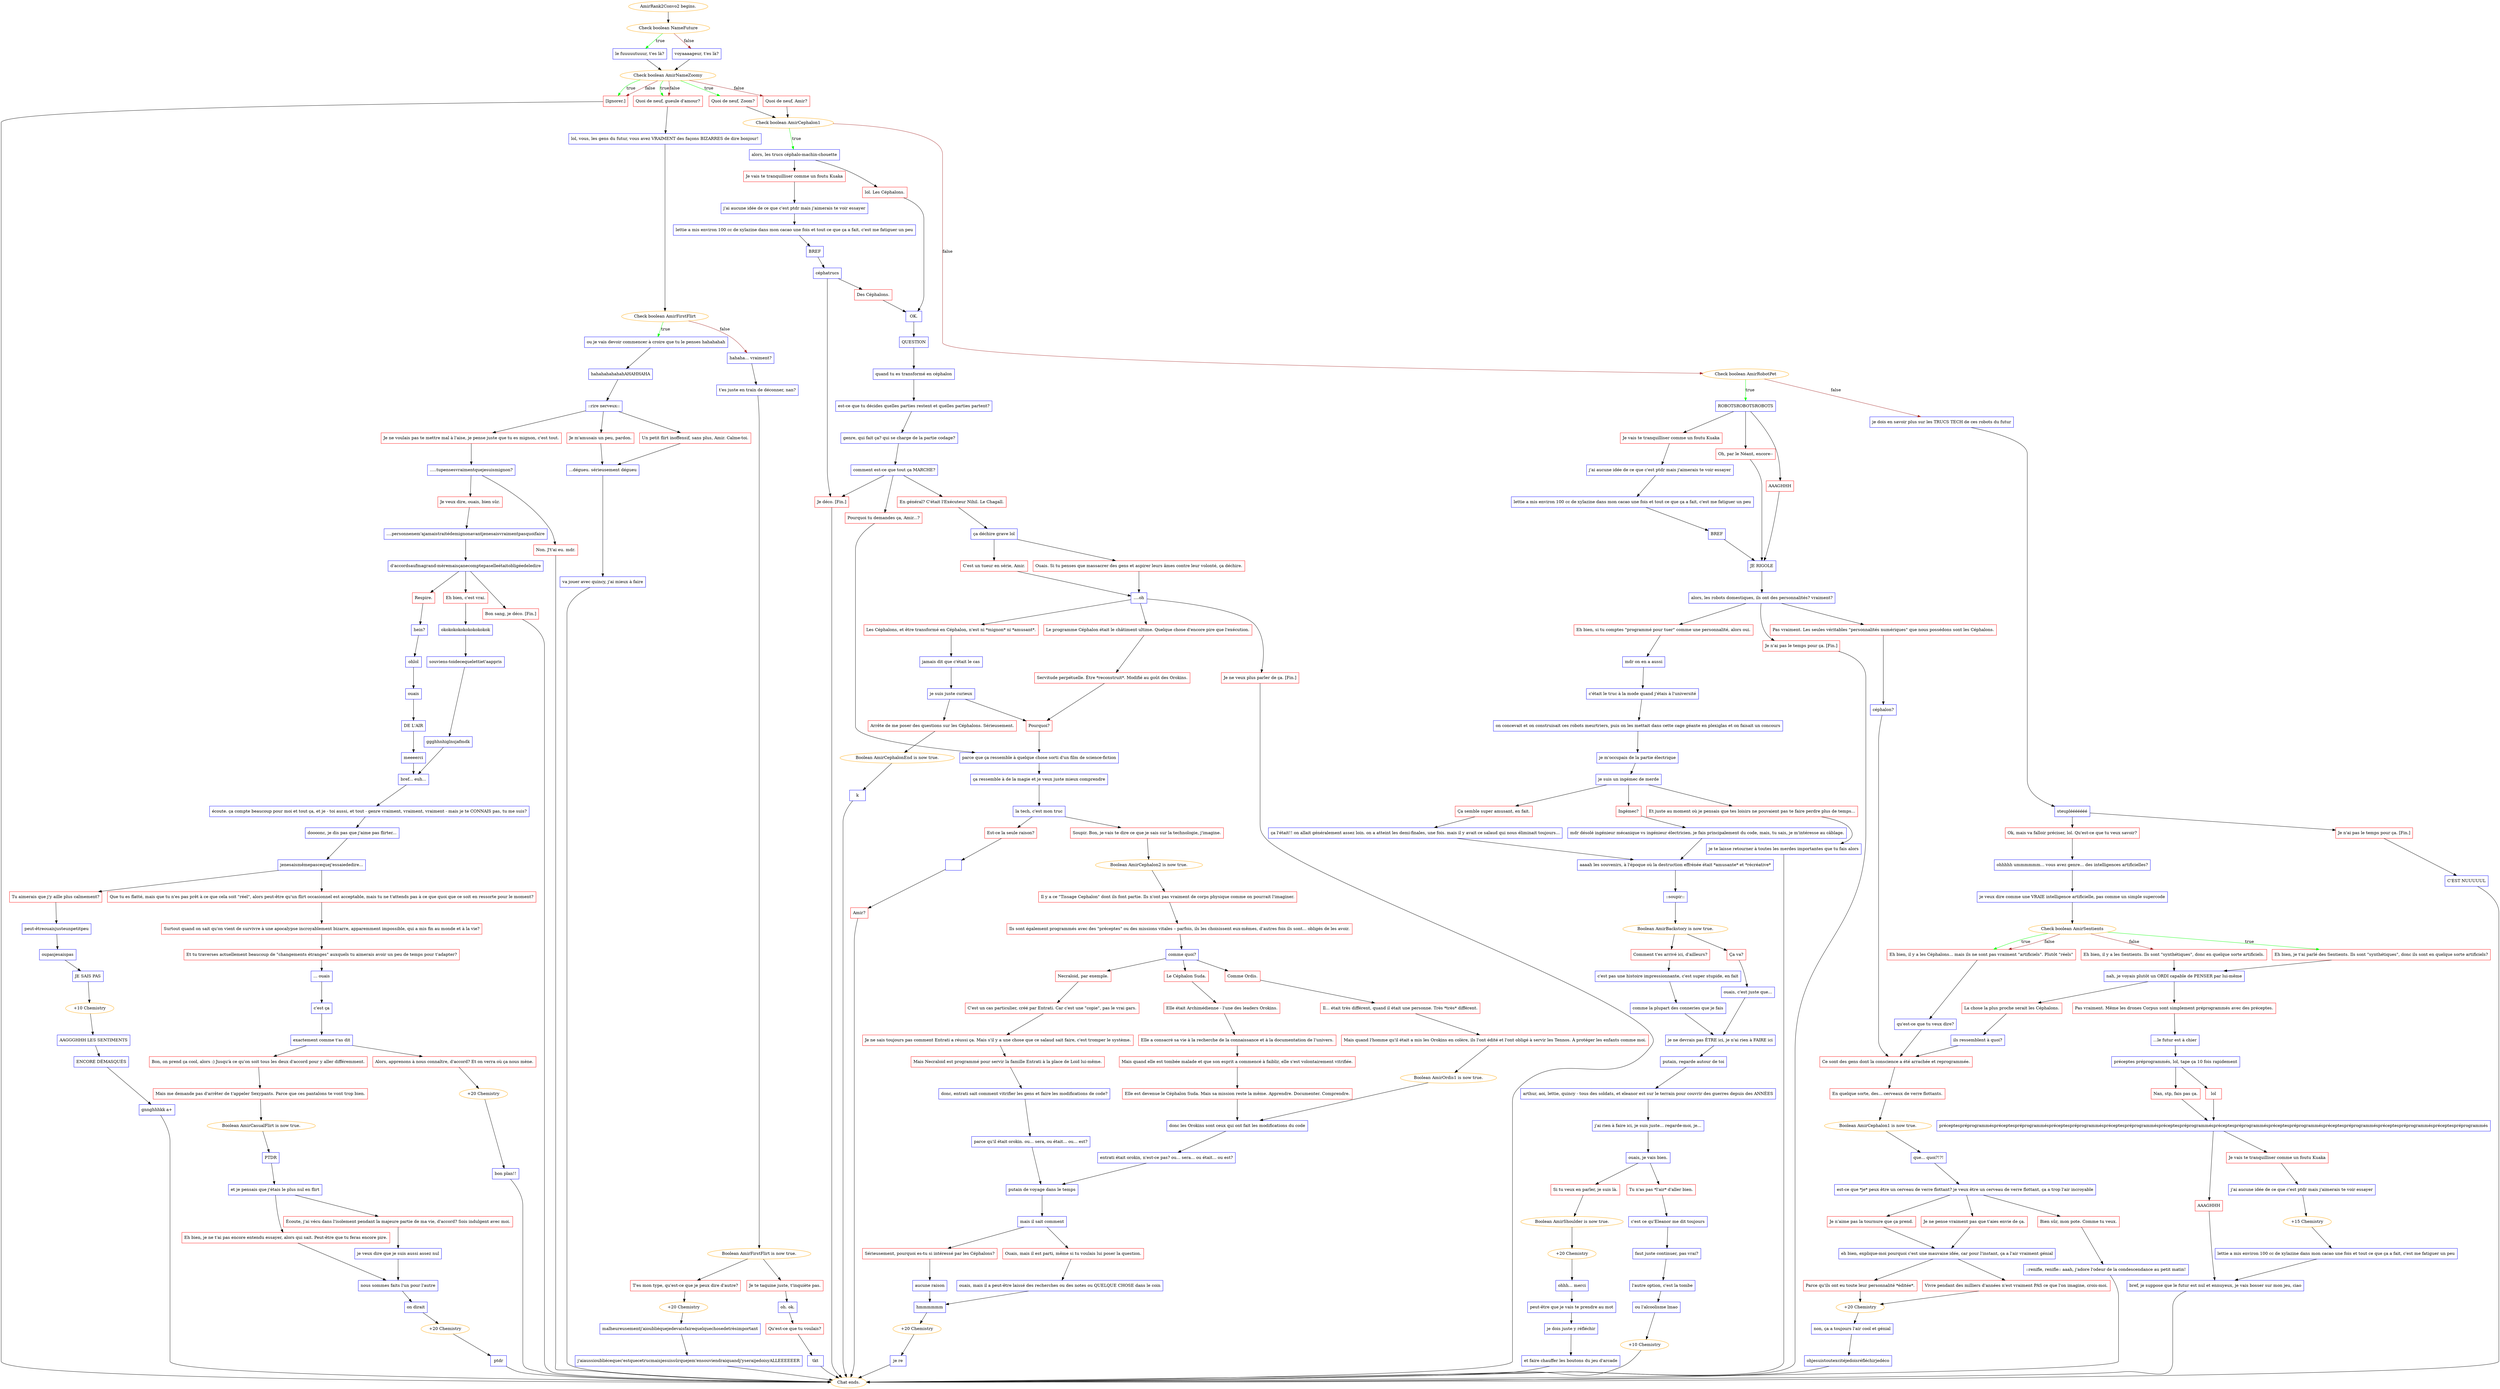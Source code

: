 digraph {
	"AmirRank2Convo2 begins." [color=orange];
		"AmirRank2Convo2 begins." -> j1555648941;
	j1555648941 [label="Check boolean NameFuture",color=orange];
		j1555648941 -> j2649061151 [label=true,color=green];
		j1555648941 -> j2340745492 [label=false,color=brown];
	j2649061151 [label="le fuuuuutuuur, t'es là?",shape=box,color=blue];
		j2649061151 -> j3096240527;
	j2340745492 [label="voyaaaageur, t'es là?",shape=box,color=blue];
		j2340745492 -> j3096240527;
	j3096240527 [label="Check boolean AmirNameZoomy",color=orange];
		j3096240527 -> j4177999804 [label=true,color=green];
		j3096240527 -> j763684380 [label=true,color=green];
		j3096240527 -> j3417842836 [label=true,color=green];
		j3096240527 -> j4177999804 [label=false,color=brown];
		j3096240527 -> j763684380 [label=false,color=brown];
		j3096240527 -> j1092177464 [label=false,color=brown];
	j4177999804 [label="[Ignorer.]",shape=box,color=red];
		j4177999804 -> "Chat ends.";
	j763684380 [label="Quoi de neuf, gueule d'amour?",shape=box,color=red];
		j763684380 -> j1228790604;
	j3417842836 [label="Quoi de neuf, Zoom?",shape=box,color=red];
		j3417842836 -> j87647369;
	j1092177464 [label="Quoi de neuf, Amir?",shape=box,color=red];
		j1092177464 -> j87647369;
	"Chat ends." [color=orange];
	j1228790604 [label="lol, vous, les gens du futur, vous avez VRAIMENT des façons BIZARRES de dire bonjour!",shape=box,color=blue];
		j1228790604 -> j1575820688;
	j87647369 [label="Check boolean AmirCephalon1",color=orange];
		j87647369 -> j2410933429 [label=true,color=green];
		j87647369 -> j1377197533 [label=false,color=brown];
	j1575820688 [label="Check boolean AmirFirstFlirt",color=orange];
		j1575820688 -> j248804617 [label=true,color=green];
		j1575820688 -> j1703519008 [label=false,color=brown];
	j2410933429 [label="alors, les trucs céphalo-machin-chouette",shape=box,color=blue];
		j2410933429 -> j1664650724;
		j2410933429 -> j4126949382;
	j1377197533 [label="Check boolean AmirRobotPet",color=orange];
		j1377197533 -> j2384250150 [label=true,color=green];
		j1377197533 -> j3997948790 [label=false,color=brown];
	j248804617 [label="ou je vais devoir commencer à croire que tu le penses hahahahah",shape=box,color=blue];
		j248804617 -> j3956035409;
	j1703519008 [label="hahaha... vraiment?",shape=box,color=blue];
		j1703519008 -> j1232771236;
	j1664650724 [label="lol. Les Céphalons.",shape=box,color=red];
		j1664650724 -> j2089213478;
	j4126949382 [label="Je vais te tranquilliser comme un foutu Kuaka",shape=box,color=red];
		j4126949382 -> j4220775746;
	j2384250150 [label="ROBOTSROBOTSROBOTS",shape=box,color=blue];
		j2384250150 -> j2977905016;
		j2384250150 -> j2012138071;
		j2384250150 -> j3650273859;
	j3997948790 [label="je dois en savoir plus sur les TRUCS TECH de ces robots du futur",shape=box,color=blue];
		j3997948790 -> j457098876;
	j3956035409 [label="hahahahahahahAHAHHAHA",shape=box,color=blue];
		j3956035409 -> j4184264730;
	j1232771236 [label="t'es juste en train de déconner, nan?",shape=box,color=blue];
		j1232771236 -> j1496595557;
	j2089213478 [label="OK.",shape=box,color=blue];
		j2089213478 -> j421113265;
	j4220775746 [label="j'ai aucune idée de ce que c'est ptdr mais j'aimerais te voir essayer",shape=box,color=blue];
		j4220775746 -> j2846973210;
	j2977905016 [label="Oh, par le Néant, encore--",shape=box,color=red];
		j2977905016 -> j3035441490;
	j2012138071 [label="AAAGHHH",shape=box,color=red];
		j2012138071 -> j3035441490;
	j3650273859 [label="Je vais te tranquilliser comme un foutu Kuaka",shape=box,color=red];
		j3650273859 -> j2507695892;
	j457098876 [label="steuplééééééé",shape=box,color=blue];
		j457098876 -> j3079617699;
		j457098876 -> j925216332;
	j4184264730 [label="::rire nerveux::",shape=box,color=blue];
		j4184264730 -> j1387083282;
		j4184264730 -> j1085428136;
		j4184264730 -> j1250679066;
	j1496595557 [label="Boolean AmirFirstFlirt is now true.",color=orange];
		j1496595557 -> j2271975293;
		j1496595557 -> j4210075399;
	j421113265 [label="QUESTION",shape=box,color=blue];
		j421113265 -> j1676838002;
	j2846973210 [label="lettie a mis environ 100 cc de xylazine dans mon cacao une fois et tout ce que ça a fait, c'est me fatiguer un peu",shape=box,color=blue];
		j2846973210 -> j3545920675;
	j3035441490 [label="JE RIGOLE",shape=box,color=blue];
		j3035441490 -> j4012169899;
	j2507695892 [label="j'ai aucune idée de ce que c'est ptdr mais j'aimerais te voir essayer",shape=box,color=blue];
		j2507695892 -> j1699433786;
	j3079617699 [label="Je n'ai pas le temps pour ça. [Fin.]",shape=box,color=red];
		j3079617699 -> j1917186683;
	j925216332 [label="Ok, mais va falloir préciser, lol. Qu'est-ce que tu veux savoir?",shape=box,color=red];
		j925216332 -> j2003799335;
	j1387083282 [label="Je ne voulais pas te mettre mal à l'aise, je pense juste que tu es mignon, c'est tout.",shape=box,color=red];
		j1387083282 -> j1241144135;
	j1085428136 [label="Je m'amusais un peu, pardon.",shape=box,color=red];
		j1085428136 -> j4280899924;
	j1250679066 [label="Un petit flirt inoffensif, sans plus, Amir. Calme-toi.",shape=box,color=red];
		j1250679066 -> j4280899924;
	j2271975293 [label="T'es mon type, qu'est-ce que je peux dire d'autre?",shape=box,color=red];
		j2271975293 -> j1756267872;
	j4210075399 [label="Je te taquine juste, t'inquiète pas.",shape=box,color=red];
		j4210075399 -> j1825846767;
	j1676838002 [label="quand tu es transformé en céphalon",shape=box,color=blue];
		j1676838002 -> j2222430267;
	j3545920675 [label="BREF",shape=box,color=blue];
		j3545920675 -> j3819644318;
	j4012169899 [label="alors, les robots domestiques, ils ont des personnalités? vraiment?",shape=box,color=blue];
		j4012169899 -> j1459889176;
		j4012169899 -> j299724647;
		j4012169899 -> j506154231;
	j1699433786 [label="lettie a mis environ 100 cc de xylazine dans mon cacao une fois et tout ce que ça a fait, c'est me fatiguer un peu",shape=box,color=blue];
		j1699433786 -> j4039375508;
	j1917186683 [label="C'EST NUUUUUL",shape=box,color=blue];
		j1917186683 -> "Chat ends.";
	j2003799335 [label="ohhhhh ummmmmm... vous avez genre... des intelligences artificielles?",shape=box,color=blue];
		j2003799335 -> j1923998626;
	j1241144135 [label=".....tupensesvraimentquejesuismignon?",shape=box,color=blue];
		j1241144135 -> j2100146876;
		j1241144135 -> j1157581409;
	j4280899924 [label="...dégueu. sérieusement dégueu",shape=box,color=blue];
		j4280899924 -> j1915404460;
	j1756267872 [label="+20 Chemistry",color=orange];
		j1756267872 -> j204045244;
	j1825846767 [label="oh. ok.",shape=box,color=blue];
		j1825846767 -> j1433495424;
	j2222430267 [label="est-ce que tu décides quelles parties restent et quelles parties partent?",shape=box,color=blue];
		j2222430267 -> j2562921381;
	j3819644318 [label="céphatrucs",shape=box,color=blue];
		j3819644318 -> j3240861198;
		j3819644318 -> j2899007847;
	j1459889176 [label="Pas vraiment. Les seules véritables \"personnalités numériques\" que nous possédons sont les Céphalons.",shape=box,color=red];
		j1459889176 -> j703954120;
	j299724647 [label="Eh bien, si tu comptes \"programmé pour tuer\" comme une personnalité, alors oui.",shape=box,color=red];
		j299724647 -> j1181418538;
	j506154231 [label="Je n'ai pas le temps pour ça. [Fin.]",shape=box,color=red];
		j506154231 -> "Chat ends.";
	j4039375508 [label="BREF",shape=box,color=blue];
		j4039375508 -> j3035441490;
	j1923998626 [label="je veux dire comme une VRAIE intelligence artificielle, pas comme un simple supercode",shape=box,color=blue];
		j1923998626 -> j3361290284;
	j2100146876 [label="Je veux dire, ouais, bien sûr.",shape=box,color=red];
		j2100146876 -> j1375678752;
	j1157581409 [label="Non. J't'ai eu. mdr.",shape=box,color=red];
		j1157581409 -> "Chat ends.";
	j1915404460 [label="va jouer avec quincy, j'ai mieux à faire",shape=box,color=blue];
		j1915404460 -> "Chat ends.";
	j204045244 [label="malheureusementj'aioubliéquejedevaisfairequelquechosedetrèsimportant",shape=box,color=blue];
		j204045244 -> j4038699761;
	j1433495424 [label="Qu'est-ce que tu voulais?",shape=box,color=red];
		j1433495424 -> j2220864304;
	j2562921381 [label="genre, qui fait ça? qui se charge de la partie codage?",shape=box,color=blue];
		j2562921381 -> j403048885;
	j3240861198 [label="Des Céphalons.",shape=box,color=red];
		j3240861198 -> j2089213478;
	j2899007847 [label="Je déco. [Fin.]",shape=box,color=red];
		j2899007847 -> "Chat ends.";
	j703954120 [label="céphalon?",shape=box,color=blue];
		j703954120 -> j1926612690;
	j1181418538 [label="mdr on en a aussi",shape=box,color=blue];
		j1181418538 -> j1640239947;
	j3361290284 [label="Check boolean AmirSentients",color=orange];
		j3361290284 -> j2428553614 [label=true,color=green];
		j3361290284 -> j465363911 [label=true,color=green];
		j3361290284 -> j2828197614 [label=false,color=brown];
		j3361290284 -> j465363911 [label=false,color=brown];
	j1375678752 [label="....personnenem'ajamaistraitédemignonavantjenesaisvraimentpasquoifaire",shape=box,color=blue];
		j1375678752 -> j2703475758;
	j4038699761 [label="j'aiaussioubliécequec'estquecetrucmaisjesuissûrquejem'ensouviendraiquandj'yseraijedoisyALLEEEEEER",shape=box,color=blue];
		j4038699761 -> "Chat ends.";
	j2220864304 [label="tkt",shape=box,color=blue];
		j2220864304 -> "Chat ends.";
	j403048885 [label="comment est-ce que tout ça MARCHE?",shape=box,color=blue];
		j403048885 -> j1934227052;
		j403048885 -> j3343837650;
		j403048885 -> j2899007847;
	j1926612690 [label="Ce sont des gens dont la conscience a été arrachée et reprogrammée.",shape=box,color=red];
		j1926612690 -> j1530026787;
	j1640239947 [label="c'était le truc à la mode quand j'étais à l'université",shape=box,color=blue];
		j1640239947 -> j1389541608;
	j2428553614 [label="Eh bien, je t'ai parlé des Sentients. Ils sont \"synthétiques\", donc ils sont en quelque sorte artificiels?",shape=box,color=red];
		j2428553614 -> j3267760856;
	j465363911 [label="Eh bien, il y a les Céphalons... mais ils ne sont pas vraiment \"artificiels\". Plutôt \"réels\"",shape=box,color=red];
		j465363911 -> j3510092461;
	j2828197614 [label="Eh bien, il y a les Sentients. Ils sont \"synthétiques\", donc en quelque sorte artificiels.",shape=box,color=red];
		j2828197614 -> j3267760856;
	j2703475758 [label="d'accordsaufmagrand-mèremaisçanecomptepaselleétaitobligéedeledire",shape=box,color=blue];
		j2703475758 -> j2033525591;
		j2703475758 -> j2798845318;
		j2703475758 -> j3447990817;
	j1934227052 [label="En général? C'était l'Exécuteur Nihil. Le Chagall.",shape=box,color=red];
		j1934227052 -> j99030064;
	j3343837650 [label="Pourquoi tu demandes ça, Amir...?",shape=box,color=red];
		j3343837650 -> j2840047637;
	j1530026787 [label="En quelque sorte, des... cerveaux de verre flottants.",shape=box,color=red];
		j1530026787 -> j1840705550;
	j1389541608 [label="on concevait et on construisait ces robots meurtriers, puis on les mettait dans cette cage géante en plexiglas et on faisait un concours",shape=box,color=blue];
		j1389541608 -> j469893673;
	j3267760856 [label="nah, je voyais plutôt un ORDI capable de PENSER par lui-même",shape=box,color=blue];
		j3267760856 -> j2710796779;
		j3267760856 -> j627147606;
	j3510092461 [label="qu'est-ce que tu veux dire?",shape=box,color=blue];
		j3510092461 -> j1926612690;
	j2033525591 [label="Respire.",shape=box,color=red];
		j2033525591 -> j2506364199;
	j2798845318 [label="Eh bien, c'est vrai.",shape=box,color=red];
		j2798845318 -> j115040267;
	j3447990817 [label="Bon sang, je déco. [Fin.]",shape=box,color=red];
		j3447990817 -> "Chat ends.";
	j99030064 [label="ça déchire grave lol",shape=box,color=blue];
		j99030064 -> j1150896438;
		j99030064 -> j212491320;
	j2840047637 [label="parce que ça ressemble à quelque chose sorti d'un film de science-fiction",shape=box,color=blue];
		j2840047637 -> j1776168340;
	j1840705550 [label="Boolean AmirCephalon1 is now true.",color=orange];
		j1840705550 -> j1229566088;
	j469893673 [label="je m'occupais de la partie électrique",shape=box,color=blue];
		j469893673 -> j2529526556;
	j2710796779 [label="La chose la plus proche serait les Céphalons.",shape=box,color=red];
		j2710796779 -> j1009368375;
	j627147606 [label="Pas vraiment. Même les drones Corpus sont simplement préprogrammés avec des préceptes.",shape=box,color=red];
		j627147606 -> j2617633379;
	j2506364199 [label="hein?",shape=box,color=blue];
		j2506364199 -> j2720636019;
	j115040267 [label="okokokokokokokokokok",shape=box,color=blue];
		j115040267 -> j3344487147;
	j1150896438 [label="Ouais. Si tu penses que massacrer des gens et aspirer leurs âmes contre leur volonté, ça déchire.",shape=box,color=red];
		j1150896438 -> j2794303847;
	j212491320 [label="C'est un tueur en série, Amir.",shape=box,color=red];
		j212491320 -> j2794303847;
	j1776168340 [label="ça ressemble à de la magie et je veux juste mieux comprendre",shape=box,color=blue];
		j1776168340 -> j1539969664;
	j1229566088 [label="que... quoi?!?!",shape=box,color=blue];
		j1229566088 -> j3330912718;
	j2529526556 [label="je suis un ingémec de merde",shape=box,color=blue];
		j2529526556 -> j1071402051;
		j2529526556 -> j946442027;
		j2529526556 -> j1232948701;
	j1009368375 [label="ils ressemblent à quoi?",shape=box,color=blue];
		j1009368375 -> j1926612690;
	j2617633379 [label="...le futur est à chier",shape=box,color=blue];
		j2617633379 -> j3418526126;
	j2720636019 [label="ohlol",shape=box,color=blue];
		j2720636019 -> j2768740314;
	j3344487147 [label="souviens-toidecequelettiet'aappris",shape=box,color=blue];
		j3344487147 -> j2141953149;
	j2794303847 [label="....oh",shape=box,color=blue];
		j2794303847 -> j1145451009;
		j2794303847 -> j380637234;
		j2794303847 -> j182906670;
	j1539969664 [label="la tech, c'est mon truc",shape=box,color=blue];
		j1539969664 -> j2746587971;
		j1539969664 -> j2473324605;
	j3330912718 [label="est-ce que *je* peux être un cerveau de verre flottant? je veux être un cerveau de verre flottant, ça a trop l'air incroyable",shape=box,color=blue];
		j3330912718 -> j1512616313;
		j3330912718 -> j366341891;
		j3330912718 -> j1548597074;
	j1071402051 [label="Ingémec?",shape=box,color=red];
		j1071402051 -> j2370021482;
	j946442027 [label="Ça semble super amusant, en fait.",shape=box,color=red];
		j946442027 -> j3999334853;
	j1232948701 [label="Et juste au moment où je pensais que tes loisirs ne pouvaient pas te faire perdre plus de temps...",shape=box,color=red];
		j1232948701 -> j1129244036;
	j3418526126 [label="préceptes préprogrammés, lol, tape ça 10 fois rapidement",shape=box,color=blue];
		j3418526126 -> j4226383254;
		j3418526126 -> j2254197319;
	j2768740314 [label="ouais",shape=box,color=blue];
		j2768740314 -> j412116309;
	j2141953149 [label="ggghhnhiglnsjafmdk",shape=box,color=blue];
		j2141953149 -> j881509570;
	j1145451009 [label="Les Céphalons, et être transformé en Céphalon, n'est ni *mignon* ni *amusant*.",shape=box,color=red];
		j1145451009 -> j2194168118;
	j380637234 [label="Je ne veux plus parler de ça. [Fin.]",shape=box,color=red];
		j380637234 -> "Chat ends.";
	j182906670 [label="Le programme Céphalon était le châtiment ultime. Quelque chose d'encore pire que l'exécution.",shape=box,color=red];
		j182906670 -> j1010930856;
	j2746587971 [label="Est-ce la seule raison?",shape=box,color=red];
		j2746587971 -> j3956974090;
	j2473324605 [label="Soupir. Bon, je vais te dire ce que je sais sur la technologie, j'imagine.",shape=box,color=red];
		j2473324605 -> j1294553371;
	j1512616313 [label="Je n’aime pas la tournure que ça prend.",shape=box,color=red];
		j1512616313 -> j3285306723;
	j366341891 [label="Je ne pense vraiment pas que t'aies envie de ça.",shape=box,color=red];
		j366341891 -> j3285306723;
	j1548597074 [label="Bien sûr, mon pote. Comme tu veux.",shape=box,color=red];
		j1548597074 -> j3879126404;
	j2370021482 [label="mdr désolé ingénieur mécanique vs ingénieur électricien. je fais principalement du code, mais, tu sais, je m'intéresse au câblage.",shape=box,color=blue];
		j2370021482 -> j3310620235;
	j3999334853 [label="ça l'était!! on allait généralement assez loin. on a atteint les demi-finales, une fois. mais il y avait ce salaud qui nous éliminait toujours...",shape=box,color=blue];
		j3999334853 -> j3310620235;
	j1129244036 [label="je te laisse retourner à toutes les merdes importantes que tu fais alors",shape=box,color=blue];
		j1129244036 -> "Chat ends.";
	j4226383254 [label="lol",shape=box,color=red];
		j4226383254 -> j416238453;
	j2254197319 [label="Nan, stp, fais pas ça.",shape=box,color=red];
		j2254197319 -> j416238453;
	j412116309 [label="DE L'AIR",shape=box,color=blue];
		j412116309 -> j3326503517;
	j881509570 [label="bref... euh...",shape=box,color=blue];
		j881509570 -> j1731370499;
	j2194168118 [label="jamais dit que c'était le cas",shape=box,color=blue];
		j2194168118 -> j1046674214;
	j1010930856 [label="Servitude perpétuelle. Être *reconstruit*. Modifié au goût des Orokins.",shape=box,color=red];
		j1010930856 -> j3225152330;
	j3956974090 [label="  ",shape=box,color=blue];
		j3956974090 -> j2228253618;
	j1294553371 [label="Boolean AmirCephalon2 is now true.",color=orange];
		j1294553371 -> j3193490784;
	j3285306723 [label="eh bien, explique-moi pourquoi c'est une mauvaise idée, car pour l'instant, ça a l'air vraiment génial",shape=box,color=blue];
		j3285306723 -> j3092922506;
		j3285306723 -> j2151968390;
	j3879126404 [label="::renifle, renifle:: aaah, j'adore l'odeur de la condescendance au petit matin!",shape=box,color=blue];
		j3879126404 -> "Chat ends.";
	j3310620235 [label="aaaah les souvenirs, à l'époque où la destruction effrénée était *amusante* et *récréative*",shape=box,color=blue];
		j3310620235 -> j3577460016;
	j416238453 [label="préceptespréprogramméspréceptespréprogramméspréceptespréprogramméspréceptespréprogramméspréceptespréprogramméspréceptespréprogramméspréceptespréprogramméspréceptespréprogramméspréceptespréprogramméspréceptespréprogrammés",shape=box,color=blue];
		j416238453 -> j2301800111;
		j416238453 -> j3324301826;
	j3326503517 [label="meeeerci",shape=box,color=blue];
		j3326503517 -> j881509570;
	j1731370499 [label="écoute. ça compte beaucoup pour moi et tout ça, et je - toi aussi, et tout - genre vraiment, vraiment, vraiment - mais je te CONNAIS pas, tu me suis?",shape=box,color=blue];
		j1731370499 -> j321196166;
	j1046674214 [label="je suis juste curieux",shape=box,color=blue];
		j1046674214 -> j3225152330;
		j1046674214 -> j225515989;
	j3225152330 [label="Pourquoi?",shape=box,color=red];
		j3225152330 -> j2840047637;
	j2228253618 [label="Amir?",shape=box,color=red];
		j2228253618 -> "Chat ends.";
	j3193490784 [label="Il y a ce \"Tissage Cephalon\" dont ils font partie. Ils n'ont pas vraiment de corps physique comme on pourrait l'imaginer.",shape=box,color=red];
		j3193490784 -> j3009731713;
	j3092922506 [label="Parce qu'ils ont eu toute leur personnalité *éditée*.",shape=box,color=red];
		j3092922506 -> j3313396964;
	j2151968390 [label="Vivre pendant des milliers d'années n'est vraiment PAS ce que l'on imagine, crois-moi.",shape=box,color=red];
		j2151968390 -> j3313396964;
	j3577460016 [label="::soupir::",shape=box,color=blue];
		j3577460016 -> j2341517216;
	j2301800111 [label="Je vais te tranquilliser comme un foutu Kuaka",shape=box,color=red];
		j2301800111 -> j3558291308;
	j3324301826 [label="AAAGHHH",shape=box,color=red];
		j3324301826 -> j2755192651;
	j321196166 [label="doooonc, je dis pas que j'aime pas flirter...",shape=box,color=blue];
		j321196166 -> j3528053111;
	j225515989 [label="Arrête de me poser des questions sur les Céphalons. Sérieusement.",shape=box,color=red];
		j225515989 -> j807090756;
	j3009731713 [label="Ils sont également programmés avec des \"préceptes\" ou des missions vitales – parfois, ils les choisissent eux-mêmes, d’autres fois ils sont... obligés de les avoir.",shape=box,color=red];
		j3009731713 -> j1530221765;
	j3313396964 [label="+20 Chemistry",color=orange];
		j3313396964 -> j4251305961;
	j2341517216 [label="Boolean AmirBackstory is now true.",color=orange];
		j2341517216 -> j1093568549;
		j2341517216 -> j629002518;
	j3558291308 [label="j'ai aucune idée de ce que c'est ptdr mais j'aimerais te voir essayer",shape=box,color=blue];
		j3558291308 -> j2296788001;
	j2755192651 [label="bref, je suppose que le futur est nul et ennuyeux, je vais bosser sur mon jeu, ciao",shape=box,color=blue];
		j2755192651 -> "Chat ends.";
	j3528053111 [label="jenesaismêmepascequej'essaiededire...",shape=box,color=blue];
		j3528053111 -> j1696795522;
		j3528053111 -> j3188941864;
	j807090756 [label="Boolean AmirCephalonEnd is now true.",color=orange];
		j807090756 -> j4033914091;
	j1530221765 [label="comme quoi?",shape=box,color=blue];
		j1530221765 -> j3527086846;
		j1530221765 -> j3902501831;
		j1530221765 -> j402151586;
	j4251305961 [label="non, ça a toujours l'air cool et génial",shape=box,color=blue];
		j4251305961 -> j2571642455;
	j1093568549 [label="Ça va?",shape=box,color=red];
		j1093568549 -> j70002044;
	j629002518 [label="Comment t'es arrivé ici, d'ailleurs?",shape=box,color=red];
		j629002518 -> j126843074;
	j2296788001 [label="+15 Chemistry",color=orange];
		j2296788001 -> j1838670585;
	j1696795522 [label="Que tu es flatté, mais que tu n'es pas prêt à ce que cela soit \"réel\", alors peut-être qu'un flirt occasionnel est acceptable, mais tu ne t'attends pas à ce que quoi que ce soit en ressorte pour le moment?",shape=box,color=red];
		j1696795522 -> j120682745;
	j3188941864 [label="Tu aimerais que j'y aille plus calmement?",shape=box,color=red];
		j3188941864 -> j3102586014;
	j4033914091 [label="k",shape=box,color=blue];
		j4033914091 -> "Chat ends.";
	j3527086846 [label="Comme Ordis.",shape=box,color=red];
		j3527086846 -> j1232969356;
	j3902501831 [label="Le Céphalon Suda.",shape=box,color=red];
		j3902501831 -> j4275098533;
	j402151586 [label="Necraloid, par exemple.",shape=box,color=red];
		j402151586 -> j2885329634;
	j2571642455 [label="ohjesuistoutexcitéjedoisréfléchirjedéco",shape=box,color=blue];
		j2571642455 -> "Chat ends.";
	j70002044 [label="ouais, c'est juste que...",shape=box,color=blue];
		j70002044 -> j2696273364;
	j126843074 [label="c'est pas une histoire impressionnante, c'est super stupide, en fait",shape=box,color=blue];
		j126843074 -> j670207130;
	j1838670585 [label="lettie a mis environ 100 cc de xylazine dans mon cacao une fois et tout ce que ça a fait, c'est me fatiguer un peu",shape=box,color=blue];
		j1838670585 -> j2755192651;
	j120682745 [label="Surtout quand on sait qu'on vient de survivre à une apocalypse incroyablement bizarre, apparemment impossible, qui a mis fin au monde et à la vie?",shape=box,color=red];
		j120682745 -> j1938553883;
	j3102586014 [label="peut-êtreouaisjusteunpetitpeu",shape=box,color=blue];
		j3102586014 -> j1207394110;
	j1232969356 [label="Il... était très différent, quand il était une personne. Très *très* différent.",shape=box,color=red];
		j1232969356 -> j802203945;
	j4275098533 [label="Elle était Archimédienne - l'une des leaders Orokins.",shape=box,color=red];
		j4275098533 -> j682532944;
	j2885329634 [label="C'est un cas particulier, créé par Entrati. Car c'est une \"copie\", pas le vrai gars.",shape=box,color=red];
		j2885329634 -> j3443557594;
	j2696273364 [label="je ne devrais pas ÊTRE ici, je n'ai rien à FAIRE ici",shape=box,color=blue];
		j2696273364 -> j1356358576;
	j670207130 [label="comme la plupart des conneries que je fais",shape=box,color=blue];
		j670207130 -> j2696273364;
	j1938553883 [label="Et tu traverses actuellement beaucoup de \"changements étranges\" auxquels tu aimerais avoir un peu de temps pour t'adapter?",shape=box,color=red];
		j1938553883 -> j3974231769;
	j1207394110 [label="oupasjesaispas",shape=box,color=blue];
		j1207394110 -> j3522084552;
	j802203945 [label="Mais quand l'homme qu'il était a mis les Orokins en colère, ils l'ont édité et l'ont obligé à servir les Tennos. À protéger les enfants comme moi.",shape=box,color=red];
		j802203945 -> j1655833599;
	j682532944 [label="Elle a consacré sa vie à la recherche de la connaissance et à la documentation de l’univers.",shape=box,color=red];
		j682532944 -> j868047881;
	j3443557594 [label="Je ne sais toujours pas comment Entrati a réussi ça. Mais s'il y a une chose que ce salaud sait faire, c'est tromper le système.",shape=box,color=red];
		j3443557594 -> j2038635461;
	j1356358576 [label="putain, regarde autour de toi",shape=box,color=blue];
		j1356358576 -> j348653920;
	j3974231769 [label="... ouais",shape=box,color=blue];
		j3974231769 -> j4159679209;
	j3522084552 [label="JE SAIS PAS",shape=box,color=blue];
		j3522084552 -> j2016085632;
	j1655833599 [label="Boolean AmirOrdis1 is now true.",color=orange];
		j1655833599 -> j3212794698;
	j868047881 [label="Mais quand elle est tombée malade et que son esprit a commencé à faiblir, elle s'est volontairement vitrifiée.",shape=box,color=red];
		j868047881 -> j3566771000;
	j2038635461 [label="Mais Necraloid est programmé pour servir la famille Entrati à la place de Loid lui-même.",shape=box,color=red];
		j2038635461 -> j1703759203;
	j348653920 [label="arthur, aoi, lettie, quincy - tous des soldats, et eleanor est sur le terrain pour couvrir des guerres depuis des ANNÉES",shape=box,color=blue];
		j348653920 -> j1960555086;
	j4159679209 [label="c'est ça",shape=box,color=blue];
		j4159679209 -> j1065906617;
	j2016085632 [label="+10 Chemistry",color=orange];
		j2016085632 -> j1465986070;
	j3212794698 [label="donc les Orokins sont ceux qui ont fait les modifications du code",shape=box,color=blue];
		j3212794698 -> j3844450544;
	j3566771000 [label="Elle est devenue le Céphalon Suda. Mais sa mission reste la même. Apprendre. Documenter. Comprendre.",shape=box,color=red];
		j3566771000 -> j3212794698;
	j1703759203 [label="donc, entrati sait comment vitrifier les gens et faire les modifications de code?",shape=box,color=blue];
		j1703759203 -> j1069785956;
	j1960555086 [label="j'ai rien à faire ici, je suis juste... regarde-moi, je...",shape=box,color=blue];
		j1960555086 -> j3562402234;
	j1065906617 [label="exactement comme t'as dit",shape=box,color=blue];
		j1065906617 -> j1160964177;
		j1065906617 -> j2429968979;
	j1465986070 [label="AAGGGHHH LES SENTIMENTS",shape=box,color=blue];
		j1465986070 -> j2378034422;
	j3844450544 [label="entrati était orokin, n'est-ce pas? ou... sera... ou était... ou est?",shape=box,color=blue];
		j3844450544 -> j529704193;
	j1069785956 [label="parce qu'il était orokin. ou... sera, ou était... ou... est?",shape=box,color=blue];
		j1069785956 -> j529704193;
	j3562402234 [label="ouais, je vais bien.",shape=box,color=blue];
		j3562402234 -> j137089497;
		j3562402234 -> j2145586106;
	j1160964177 [label="Alors, apprenons à nous connaître, d'accord? Et on verra où ça nous mène.",shape=box,color=red];
		j1160964177 -> j1652953469;
	j2429968979 [label="Bon, on prend ça cool, alors :) Jusqu'à ce qu'on soit tous les deux d'accord pour y aller différemment.",shape=box,color=red];
		j2429968979 -> j2895594096;
	j2378034422 [label="ENCORE DÉMASQUÉS",shape=box,color=blue];
		j2378034422 -> j3482886218;
	j529704193 [label="putain de voyage dans le temps",shape=box,color=blue];
		j529704193 -> j2205175136;
	j137089497 [label="Si tu veux en parler, je suis là.",shape=box,color=red];
		j137089497 -> j8254541;
	j2145586106 [label="Tu n'as pas *l'air* d'aller bien.",shape=box,color=red];
		j2145586106 -> j1986130565;
	j1652953469 [label="+20 Chemistry",color=orange];
		j1652953469 -> j3007566402;
	j2895594096 [label="Mais me demande pas d'arrêter de t'appeler Sexypants. Parce que ces pantalons te vont trop bien.",shape=box,color=red];
		j2895594096 -> j2666798293;
	j3482886218 [label="gnnghhhkk a+",shape=box,color=blue];
		j3482886218 -> "Chat ends.";
	j2205175136 [label="mais il sait comment",shape=box,color=blue];
		j2205175136 -> j765728801;
		j2205175136 -> j3521607277;
	j8254541 [label="Boolean AmirShoulder is now true.",color=orange];
		j8254541 -> j2657985951;
	j1986130565 [label="c'est ce qu'Eleanor me dit toujours",shape=box,color=blue];
		j1986130565 -> j3237222237;
	j3007566402 [label="bon plan!!",shape=box,color=blue];
		j3007566402 -> "Chat ends.";
	j2666798293 [label="Boolean AmirCasualFlirt is now true.",color=orange];
		j2666798293 -> j4195273596;
	j765728801 [label="Ouais, mais il est parti, même si tu voulais lui poser la question.",shape=box,color=red];
		j765728801 -> j87673558;
	j3521607277 [label="Sérieusement, pourquoi es-tu si intéressé par les Céphalons?",shape=box,color=red];
		j3521607277 -> j3714578987;
	j2657985951 [label="+20 Chemistry",color=orange];
		j2657985951 -> j764120270;
	j3237222237 [label="faut juste continuer, pas vrai?",shape=box,color=blue];
		j3237222237 -> j2137279497;
	j4195273596 [label="PTDR",shape=box,color=blue];
		j4195273596 -> j1867257432;
	j87673558 [label="ouais, mais il a peut-être laissé des recherches ou des notes ou QUELQUE CHOSE dans le coin",shape=box,color=blue];
		j87673558 -> j3340986191;
	j3714578987 [label="aucune raison",shape=box,color=blue];
		j3714578987 -> j3340986191;
	j764120270 [label="ohhh... merci",shape=box,color=blue];
		j764120270 -> j413248987;
	j2137279497 [label="l'autre option, c'est la tombe",shape=box,color=blue];
		j2137279497 -> j2674309608;
	j1867257432 [label="et je pensais que j'étais le plus nul en flirt",shape=box,color=blue];
		j1867257432 -> j1528664606;
		j1867257432 -> j3290622006;
	j3340986191 [label="hmmmmmm",shape=box,color=blue];
		j3340986191 -> j2841965534;
	j413248987 [label="peut-être que je vais te prendre au mot",shape=box,color=blue];
		j413248987 -> j850792358;
	j2674309608 [label="ou l'alcoolisme lmao",shape=box,color=blue];
		j2674309608 -> j1933300832;
	j1528664606 [label="Eh bien, je ne t'ai pas encore entendu essayer, alors qui sait. Peut-être que tu feras encore pire.",shape=box,color=red];
		j1528664606 -> j3982198863;
	j3290622006 [label="Écoute, j'ai vécu dans l'isolement pendant la majeure partie de ma vie, d'accord? Sois indulgent avec moi.",shape=box,color=red];
		j3290622006 -> j2484570530;
	j2841965534 [label="+20 Chemistry",color=orange];
		j2841965534 -> j3085567899;
	j850792358 [label="je dois juste y réfléchir",shape=box,color=blue];
		j850792358 -> j3948632444;
	j1933300832 [label="+10 Chemistry",color=orange];
		j1933300832 -> "Chat ends.";
	j3982198863 [label="nous sommes faits l'un pour l'autre",shape=box,color=blue];
		j3982198863 -> j3340618508;
	j2484570530 [label="je veux dire que je suis aussi assez nul",shape=box,color=blue];
		j2484570530 -> j3982198863;
	j3085567899 [label="je re",shape=box,color=blue];
		j3085567899 -> "Chat ends.";
	j3948632444 [label="et faire chauffer les boutons du jeu d'arcade",shape=box,color=blue];
		j3948632444 -> "Chat ends.";
	j3340618508 [label="on dirait",shape=box,color=blue];
		j3340618508 -> j3851611589;
	j3851611589 [label="+20 Chemistry",color=orange];
		j3851611589 -> j3151362696;
	j3151362696 [label="ptdr",shape=box,color=blue];
		j3151362696 -> "Chat ends.";
}